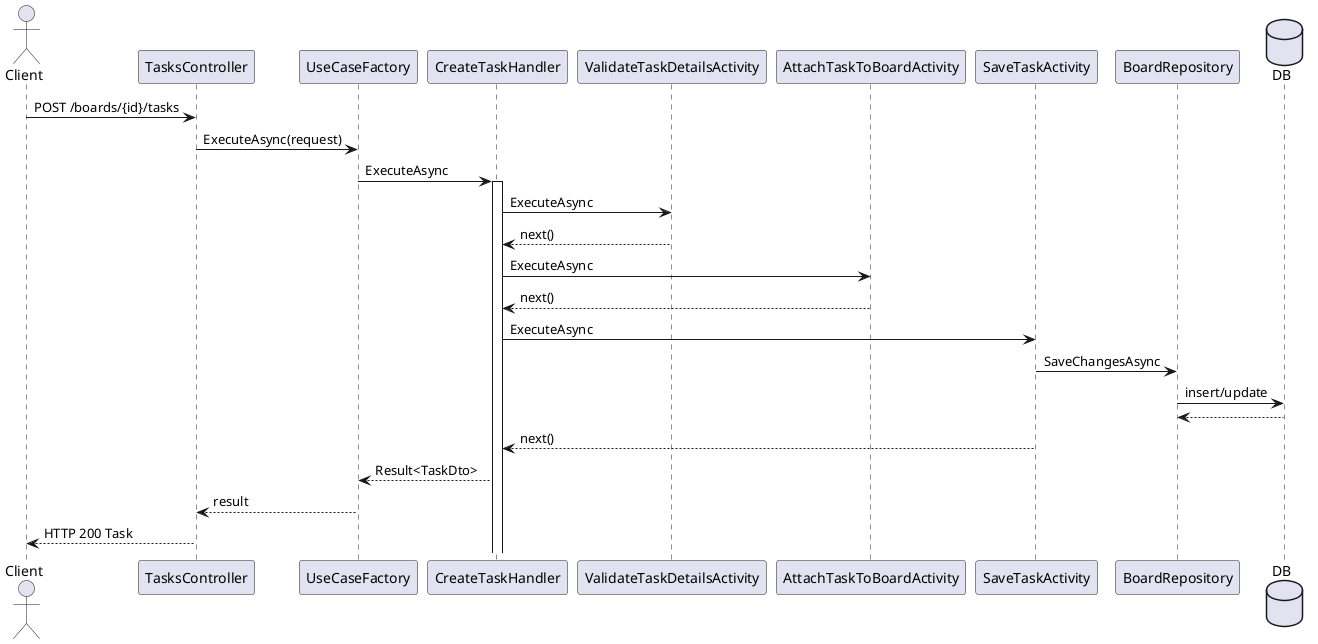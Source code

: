 @startuml
' Sequence diagram for CreateTask use case

actor Client
participant "TasksController" as API
participant UseCaseFactory
participant "CreateTaskHandler" as Handler
participant "ValidateTaskDetailsActivity" as Validate
participant "AttachTaskToBoardActivity" as Attach
participant "SaveTaskActivity" as Save
participant BoardRepository
database DB

Client -> API : POST /boards/{id}/tasks
API -> UseCaseFactory : ExecuteAsync(request)
UseCaseFactory -> Handler : ExecuteAsync
activate Handler
Handler -> Validate : ExecuteAsync
Validate --> Handler : next()
Handler -> Attach : ExecuteAsync
Attach --> Handler : next()
Handler -> Save : ExecuteAsync
Save -> BoardRepository : SaveChangesAsync
BoardRepository -> DB : insert/update
DB --> BoardRepository
Save --> Handler : next()
Handler --> UseCaseFactory : Result<TaskDto>
UseCaseFactory --> API : result
API --> Client : HTTP 200 Task
@enduml
